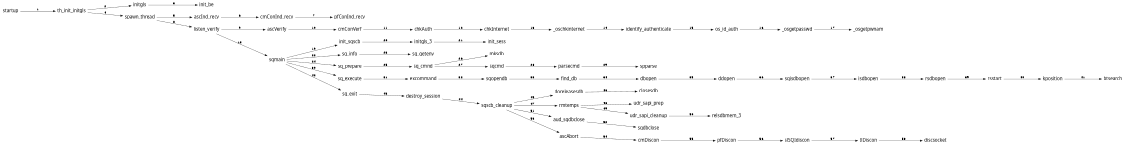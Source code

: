 digraph trace{

    ranksep=2; size="7.5,7.5"
    rankdir=LR;
    node [shape=plaintext, fontsize=20, fontname="Microsoft Yahei"];


    startup -> th_init_initgls [label="1"];
    th_init_initgls -> initgls [label="2"];
    initgls -> init_be [label="3"];
    th_init_initgls -> spawn_thread [label="4"];
    spawn_thread -> ascInd_recv [label="5"];
    ascInd_recv -> cmConInd_recv [label="6"];
    cmConInd_recv -> pfConInd_recv [label="7"];
    spawn_thread -> listen_verify [label="8"];
    listen_verify -> ascVerify [label="9"];
    ascVerify -> cmConVerf [label="10"];
    cmConVerf -> chkAuth [label="11"];
    chkAuth -> chkInternet [label="12"];
    chkInternet -> _oschkinternet [label="13"];
    _oschkinternet -> identify_authenticate [label="14"];
    identify_authenticate -> os_id_auth [label="15"];
    os_id_auth -> _osgetpasswd [label="16"];
    _osgetpasswd -> _osgetpwnam [label="17"];
    listen_verify -> sqmain [label="18"];
    sqmain -> init_sqscb [label="19"];
    init_sqscb -> initgls_3 [label="20"];
    initgls_3 -> init_sess [label="21"];
    sqmain -> sq_info [label="22"];
    sq_info -> sq_getenv [label="23"];
    sqmain -> sq_prepare [label="24"];
    sq_prepare -> sq_cmnd [label="25"];
    sq_cmnd -> mksdb [label="26"];
    sq_cmnd -> sqcmd [label="27"];
    sqcmd -> parsecmd [label="28"];
    parsecmd -> spparse [label="29"];
    sqmain -> sq_execute [label="30"];
    sq_execute -> excommand [label="31"];
    excommand -> sqopendb [label="32"];
    sqopendb -> find_db [label="33"];
    find_db -> dbopen [label="34"];
    dbopen -> ddopen [label="35"];
    ddopen -> sqisdbopen [label="36"];
    sqisdbopen -> isdbopen [label="37"];
    isdbopen -> rsdbopen [label="38"];
    rsdbopen -> rsstart [label="39"];
    rsstart -> kposition [label="40"];
    kposition -> btsearch [label="41"];
    sqmain -> sq_exit [label="42"];
    sq_exit -> destroy_session [label="43"];
    destroy_session -> sqscb_cleanup [label="44"];
    sqscb_cleanup -> doreleasesdb [label="45"];
    doreleasesdb -> closesdb [label="46"];
    sqscb_cleanup -> rmtemps [label="47"];
    rmtemps -> udr_sapi_prep [label="48"];
    rmtemps -> udr_sapi_cleanup [label="49"];
    udr_sapi_cleanup -> relsdbmem_3 [label="50"];
    sqscb_cleanup -> aud_sqdbclose [label="51"];
    aud_sqdbclose -> sqdbclose [label="52"];
    sqscb_cleanup -> ascAbort [label="53"];
    ascAbort -> cmDiscon [label="54"];
    cmDiscon -> pfDiscon [label="55"];
    pfDiscon -> slSQIdiscon [label="56"];
    slSQIdiscon -> tlDiscon [label="57"];
    tlDiscon -> discsocket [label="58"];
}
